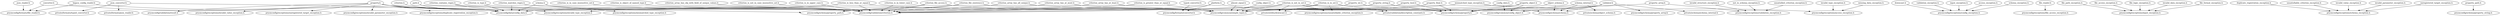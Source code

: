 digraph DependencyGraph {
  "json_reader.h" -> "pryonconfig/formats/file_reader.h";
  "json_converter.h" -> "private/formats/typed_converter.h";
  "json_converter.h" -> "pryonconfig/data/config_data.h";
  "json_converter.h" -> "private/formats/json_reader.h";
  "legacy_config_reader.h" -> "pryonconfig/formats/file_reader.h";
  "legacy_config_reader.h" -> "pryonconfig/data/config_data.h";
  "typed_converter.h" -> "pryonconfig/formats/converter.h";
  "schema_internal.h" -> "private/schema/object_schema.h";
  "schema_internal.h" -> "pryonconfig/schema/schema.h";
  "schema_internal.h" -> "pryonconfig/schema/property.h";
  "object_schema.h" -> "pryonconfig/schema/schema.h";
  "object_schema.h" -> "pryonconfig/schema/property.h";
  "path.h" -> "pryonconfig/schema/property_path.h";
  "path.h" -> "pryonconfig/data/config_data.h";
  "criterion_is_greater_than_or_equal.h" -> "pryonconfig/common/simple_types.h";
  "criterion_is_greater_than_or_equal.h" -> "pryonconfig/validation/criterion.h";
  "almost_equal.h" -> "pryonconfig/common/simple_types.h";
  "criterion_is_in_upper_case.h" -> "pryonconfig/validation/criterion.h";
  "validator.h" -> "pryonconfig/common/simple_types.h";
  "validator.h" -> "private/schema/schema_internal.h";
  "validator.h" -> "pryonconfig/schema/schema.h";
  "validator.h" -> "pryonconfig/common/config_object.h";
  "validator.h" -> "pryonconfig/schema/property_array.h";
  "criterion_is_in_lower_case.h" -> "pryonconfig/validation/criterion.h";
  "criterion_array_has_all_unique.h" -> "pryonconfig/common/simple_types.h";
  "criterion_array_has_all_unique.h" -> "pryonconfig/validation/criterion.h";
  "criterion_is_less_than_or_equal.h" -> "pryonconfig/exceptions/invalid_type_exception.h";
  "criterion_is_less_than_or_equal.h" -> "pryonconfig/common/simple_types.h";
  "criterion_is_less_than_or_equal.h" -> "pryonconfig/validation/criterion.h";
  "criterion_is_in_case_insensitive_set.h" -> "pryonconfig/validation/criterion.h";
  "criterion_file_access.h" -> "pryonconfig/schema/property_path.h";
  "criterion_file_access.h" -> "pryonconfig/common/simple_types.h";
  "criterion_file_access.h" -> "pryonconfig/validation/criterion.h";
  "criterion_array_has_at_most.h" -> "pryonconfig/common/simple_types.h";
  "criterion_array_has_at_most.h" -> "pryonconfig/validation/criterion.h";
  "criterion_is_object_of_named_type.h" -> "pryonconfig/validation/criterion.h";
  "criterion_array_has_obj_with_field_of_unique_values.h" -> "pryonconfig/validation/criterion.h";
  "criterion_is_not_in_case_insensitive_set.h" -> "pryonconfig/validation/criterion.h";
  "criterion_file_existence.h" -> "pryonconfig/schema/property_path.h";
  "criterion_file_existence.h" -> "pryonconfig/common/simple_types.h";
  "criterion_file_existence.h" -> "pryonconfig/validation/criterion.h";
  "criterion_is_type.h" -> "pryonconfig/validation/criterion.h";
  "criterion_is_type.h" -> "pryonconfig/data/config_data.h";
  "criterion_is_in_set.h" -> "private/validation/description_constants.h";
  "criterion_is_in_set.h" -> "private/utility/downcast.h";
  "criterion_is_in_set.h" -> "pryonconfig/validation/criterion.h";
  "criterion_is_in_set.h" -> "pryonconfig/exceptions/unsatisfiable_criterion_exception.h";
  "criterion_is_not_in_set.h" -> "private/utility/downcast.h";
  "criterion_is_not_in_set.h" -> "pryonconfig/common/simple_types.h";
  "criterion_is_not_in_set.h" -> "pryonconfig/validation/criterion.h";
  "criterion_is_not_in_set.h" -> "pryonconfig/exceptions/unsatisfiable_criterion_exception.h";
  "criterion_is_not_in_set.h" -> "private/validation/description_constants.h";
  "criterion_array_has_at_least.h" -> "pryonconfig/common/simple_types.h";
  "criterion_array_has_at_least.h" -> "pryonconfig/validation/criterion.h";
  "criterion_matches_regex.h" -> "pryonconfig/validation/criterion.h";
  "criterion_matches_regex.h" -> "pryonconfig/data/config_data.h";
  "criterion_contains_regex.h" -> "pryonconfig/validation/criterion.h";
  "criterion_contains_regex.h" -> "pryonconfig/data/config_data.h";
  "downcast.h" -> "pryonconfig/exceptions/config_exception.h";
  "platform.h" -> "pryonconfig/schema/schema.h";
  "platform.h" -> "pryonconfig/formats/converter.h";
  "platform.h" -> "pryonconfig/data/config_data.h";
  "file_reader.h" -> "pryonconfig/exceptions/file_access_exception.h";
  "converter.h" -> "pryonconfig/formats/file_reader.h";
  "converter.h" -> "pryonconfig/data/config_data.h";
  "file_path_exception.h" -> "pryonconfig/exceptions/input_exception.h";
  "invalid_type_exception.h" -> "pryonconfig/exceptions/access_exception.h";
  "invalid_structure_exception.h" -> "pryonconfig/exceptions/validation_exception.h";
  "not_in_schema_exception.h" -> "pryonconfig/exceptions/validation_exception.h";
  "duplicate_registration_exception.h" -> "pryonconfig/exceptions/schema_exception.h";
  "mismatched_type_exception.h" -> "pryonconfig/exceptions/access_exception.h";
  "mismatched_type_exception.h" -> "pryonconfig/data/config_data.h";
  "validation_exception.h" -> "pryonconfig/exceptions/config_exception.h";
  "input_exception.h" -> "pryonconfig/exceptions/config_exception.h";
  "unsatisfiable_criterion_exception.h" -> "pryonconfig/exceptions/schema_exception.h";
  "file_access_exception.h" -> "pryonconfig/exceptions/input_exception.h";
  "invalid_value_exception.h" -> "pryonconfig/exceptions/schema_exception.h";
  "missing_data_exception.h" -> "pryonconfig/exceptions/access_exception.h";
  "file_logic_exception.h" -> "pryonconfig/exceptions/input_exception.h";
  "invalid_data_exception.h" -> "pryonconfig/exceptions/input_exception.h";
  "file_format_exception.h" -> "pryonconfig/exceptions/input_exception.h";
  "access_exception.h" -> "pryonconfig/exceptions/config_exception.h";
  "invalid_parameter_exception.h" -> "pryonconfig/exceptions/schema_exception.h";
  "unregistered_target_exception.h" -> "pryonconfig/exceptions/schema_exception.h";
  "unsatisfied_criterion_exception.h" -> "pryonconfig/exceptions/validation_exception.h";
  "schema_exception.h" -> "pryonconfig/exceptions/config_exception.h";
  "property_object.h" -> "pryonconfig/common/simple_types.h";
  "property_object.h" -> "pryonconfig/schema/property.h";
  "property_object.h" -> "pryonconfig/common/config_object.h";
  "property_path.h" -> "pryonconfig/schema/property_string.h";
  "property_array.h" -> "pryonconfig/schema/property.h";
  "property_array.h" -> "pryonconfig/exceptions/validation_exception.h";
  "property_string.h" -> "pryonconfig/common/simple_types.h";
  "property_string.h" -> "pryonconfig/schema/property.h";
  "property_int.h" -> "pryonconfig/common/simple_types.h";
  "property_int.h" -> "pryonconfig/schema/property.h";
  "property_bool.h" -> "pryonconfig/common/simple_types.h";
  "property_bool.h" -> "pryonconfig/schema/property.h";
  "schema.h" -> "pryonconfig/exceptions/mismatched_type_exception.h";
  "schema.h" -> "pryonconfig/schema/property.h";
  "schema.h" -> "pryonconfig/data/config_data.h";
  "property_float.h" -> "pryonconfig/common/simple_types.h";
  "property_float.h" -> "pryonconfig/schema/property.h";
  "property.h" -> "pryonconfig/exceptions/unregistered_target_exception.h";
  "property.h" -> "pryonconfig/exceptions/invalid_parameter_exception.h";
  "property.h" -> "pryonconfig/exceptions/invalid_type_exception.h";
  "property.h" -> "pryonconfig/exceptions/duplicate_registration_exception.h";
  "property.h" -> "pryonconfig/validation/criterion.h";
  "property.h" -> "pryonconfig/validation/result.h";
  "property.h" -> "pryonconfig/data/config_data.h";
  "property.h" -> "pryonconfig/exceptions/invalid_value_exception.h";
  "config_object.h" -> "pryonconfig/common/simple_types.h";
  "config_data.h" -> "pryonconfig/common/simple_types.h";
  "config_data.h" -> "pryonconfig/common/config_object.h";
  "criterion.h" -> "pryonconfig/data/config_data.h";
}